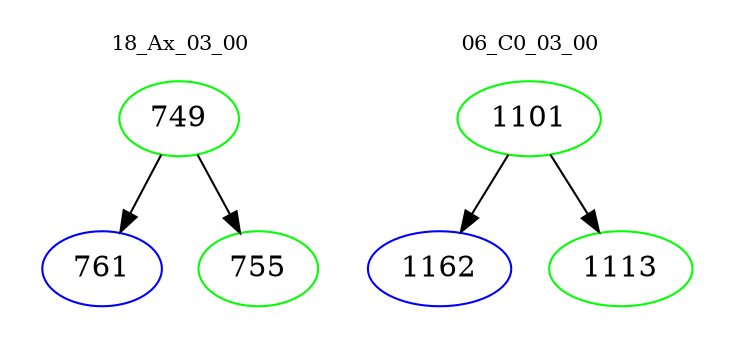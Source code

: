 digraph{
subgraph cluster_0 {
color = white
label = "18_Ax_03_00";
fontsize=10;
T0_749 [label="749", color="green"]
T0_749 -> T0_761 [color="black"]
T0_761 [label="761", color="blue"]
T0_749 -> T0_755 [color="black"]
T0_755 [label="755", color="green"]
}
subgraph cluster_1 {
color = white
label = "06_C0_03_00";
fontsize=10;
T1_1101 [label="1101", color="green"]
T1_1101 -> T1_1162 [color="black"]
T1_1162 [label="1162", color="blue"]
T1_1101 -> T1_1113 [color="black"]
T1_1113 [label="1113", color="green"]
}
}
